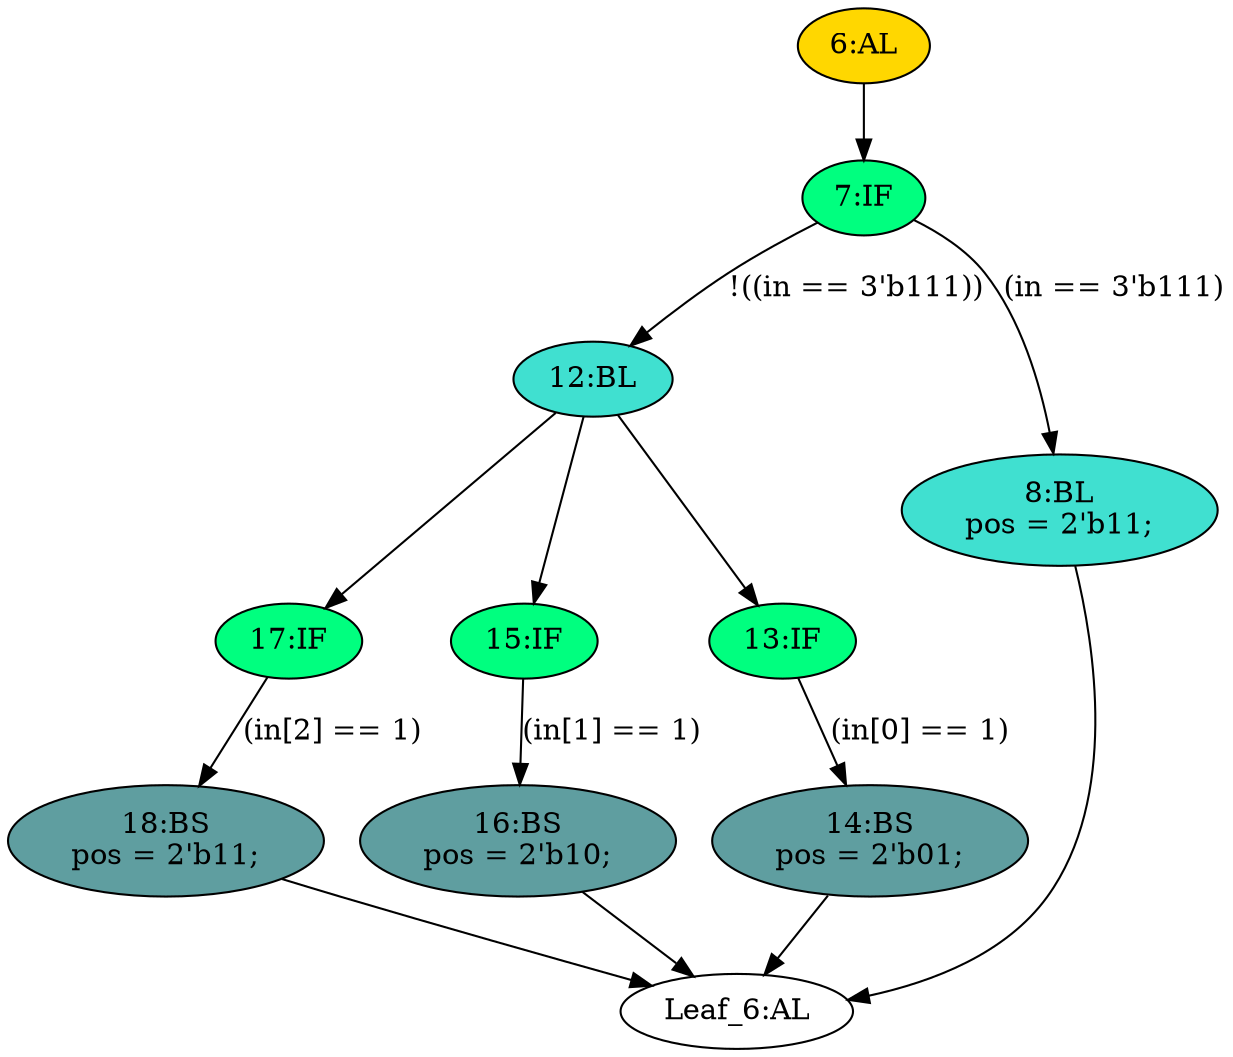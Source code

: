 strict digraph "" {
	node [label="\N"];
	"16:BS"	[ast="<pyverilog.vparser.ast.BlockingSubstitution object at 0x7f00518ffd50>",
		fillcolor=cadetblue,
		label="16:BS
pos = 2'b10;",
		statements="[<pyverilog.vparser.ast.BlockingSubstitution object at 0x7f00518ffd50>]",
		style=filled,
		typ=BlockingSubstitution];
	"Leaf_6:AL"	[def_var="['pos']",
		label="Leaf_6:AL"];
	"16:BS" -> "Leaf_6:AL"	[cond="[]",
		lineno=None];
	"17:IF"	[ast="<pyverilog.vparser.ast.IfStatement object at 0x7f00518ffad0>",
		fillcolor=springgreen,
		label="17:IF",
		statements="[]",
		style=filled,
		typ=IfStatement];
	"18:BS"	[ast="<pyverilog.vparser.ast.BlockingSubstitution object at 0x7f0052de91d0>",
		fillcolor=cadetblue,
		label="18:BS
pos = 2'b11;",
		statements="[<pyverilog.vparser.ast.BlockingSubstitution object at 0x7f0052de91d0>]",
		style=filled,
		typ=BlockingSubstitution];
	"17:IF" -> "18:BS"	[cond="['in']",
		label="(in[2] == 1)",
		lineno=17];
	"18:BS" -> "Leaf_6:AL"	[cond="[]",
		lineno=None];
	"15:IF"	[ast="<pyverilog.vparser.ast.IfStatement object at 0x7f0052de9c10>",
		fillcolor=springgreen,
		label="15:IF",
		statements="[]",
		style=filled,
		typ=IfStatement];
	"15:IF" -> "16:BS"	[cond="['in']",
		label="(in[1] == 1)",
		lineno=15];
	"12:BL"	[ast="<pyverilog.vparser.ast.Block object at 0x7f0052de9d90>",
		fillcolor=turquoise,
		label="12:BL",
		statements="[]",
		style=filled,
		typ=Block];
	"12:BL" -> "17:IF"	[cond="[]",
		lineno=None];
	"12:BL" -> "15:IF"	[cond="[]",
		lineno=None];
	"13:IF"	[ast="<pyverilog.vparser.ast.IfStatement object at 0x7f0052de9dd0>",
		fillcolor=springgreen,
		label="13:IF",
		statements="[]",
		style=filled,
		typ=IfStatement];
	"12:BL" -> "13:IF"	[cond="[]",
		lineno=None];
	"6:AL"	[ast="<pyverilog.vparser.ast.Always object at 0x7f0052dee0d0>",
		clk_sens=False,
		fillcolor=gold,
		label="6:AL",
		sens="['in', 'pos']",
		statements="[]",
		style=filled,
		typ=Always,
		use_var="['in']"];
	"7:IF"	[ast="<pyverilog.vparser.ast.IfStatement object at 0x7f0052dee250>",
		fillcolor=springgreen,
		label="7:IF",
		statements="[]",
		style=filled,
		typ=IfStatement];
	"6:AL" -> "7:IF"	[cond="[]",
		lineno=None];
	"8:BL"	[ast="<pyverilog.vparser.ast.Block object at 0x7f0052dee290>",
		fillcolor=turquoise,
		label="8:BL
pos = 2'b11;",
		statements="[<pyverilog.vparser.ast.BlockingSubstitution object at 0x7f0052dee2d0>]",
		style=filled,
		typ=Block];
	"8:BL" -> "Leaf_6:AL"	[cond="[]",
		lineno=None];
	"14:BS"	[ast="<pyverilog.vparser.ast.BlockingSubstitution object at 0x7f0052de9e10>",
		fillcolor=cadetblue,
		label="14:BS
pos = 2'b01;",
		statements="[<pyverilog.vparser.ast.BlockingSubstitution object at 0x7f0052de9e10>]",
		style=filled,
		typ=BlockingSubstitution];
	"13:IF" -> "14:BS"	[cond="['in']",
		label="(in[0] == 1)",
		lineno=13];
	"14:BS" -> "Leaf_6:AL"	[cond="[]",
		lineno=None];
	"7:IF" -> "12:BL"	[cond="['in']",
		label="!((in == 3'b111))",
		lineno=7];
	"7:IF" -> "8:BL"	[cond="['in']",
		label="(in == 3'b111)",
		lineno=7];
}
